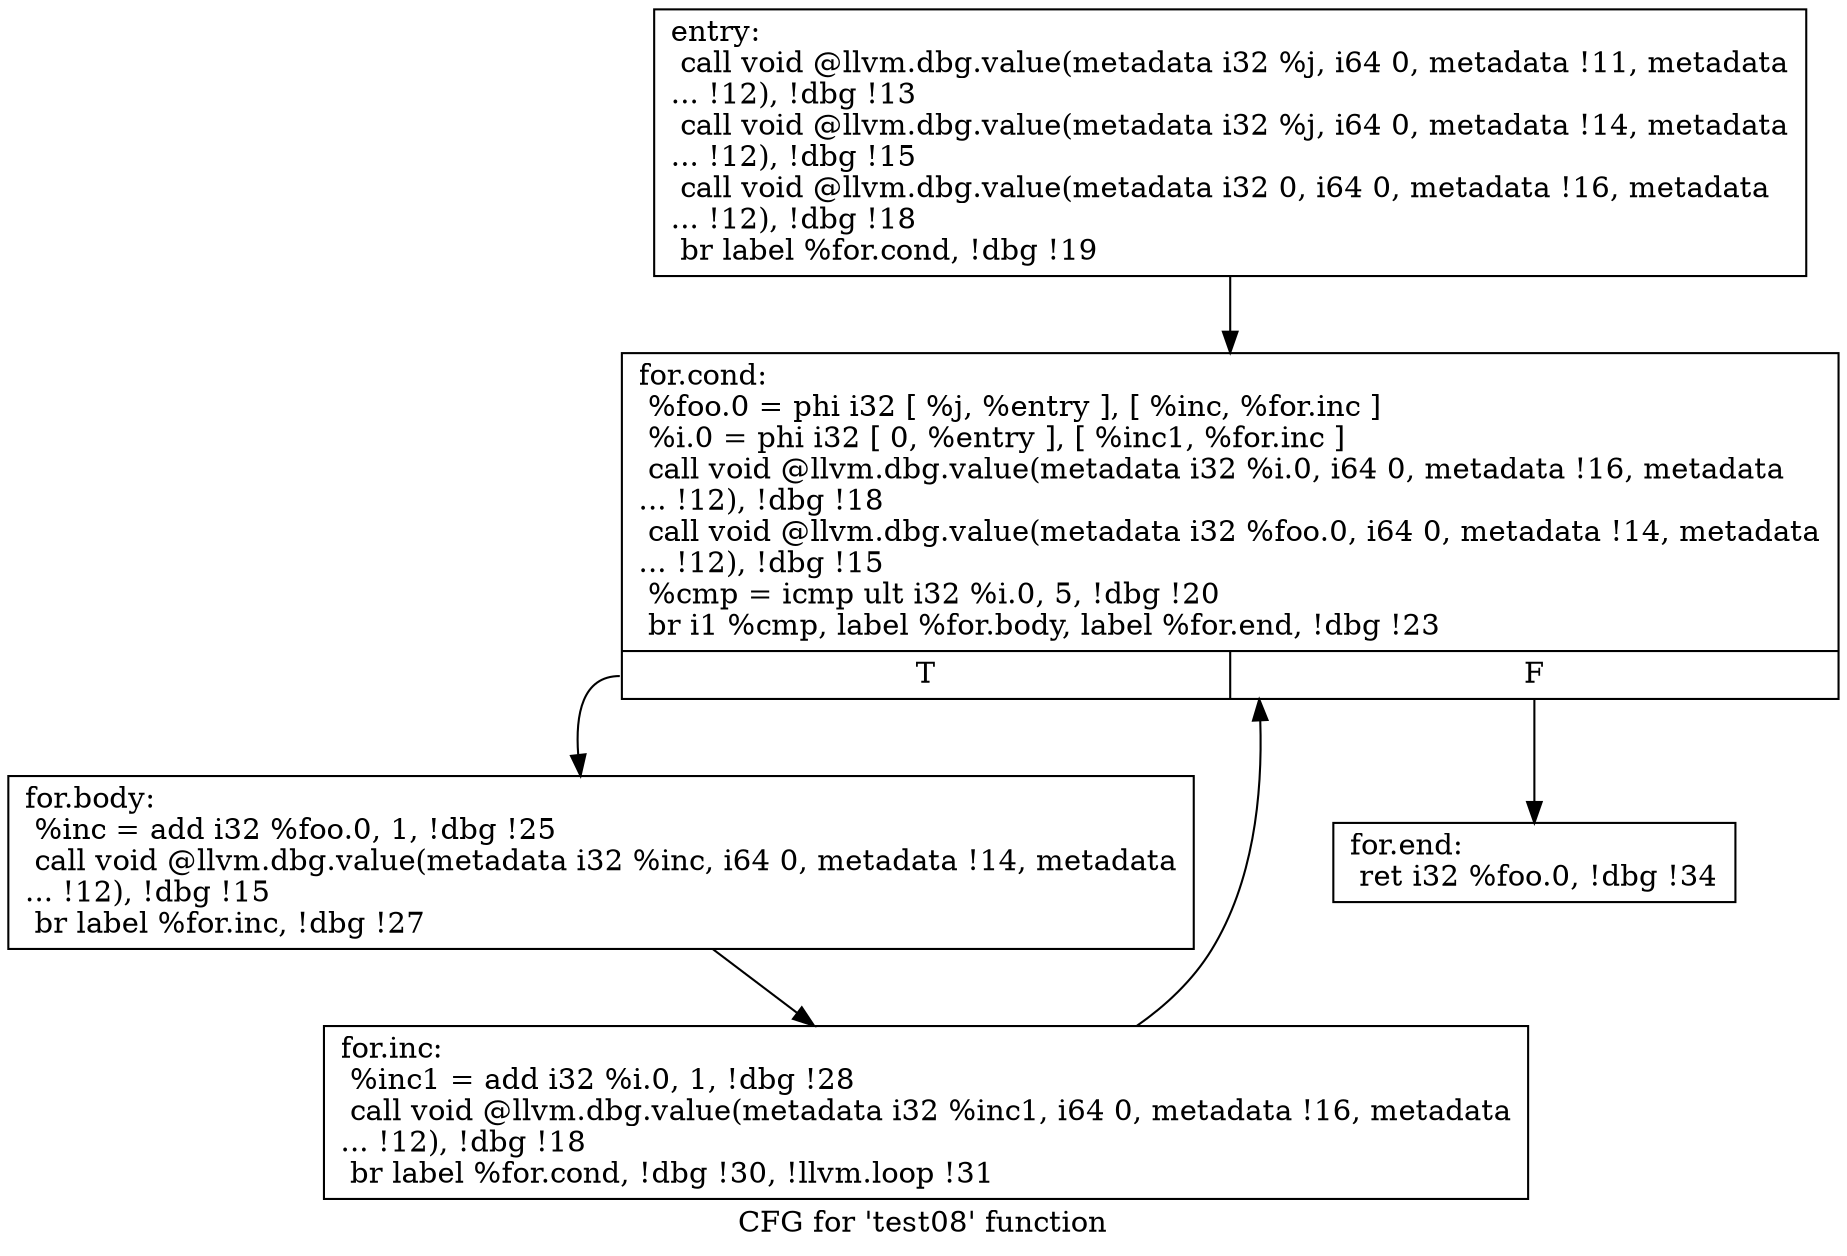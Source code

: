 digraph "CFG for 'test08' function" {
	label="CFG for 'test08' function";

	Node0x4c60b30 [shape=record,label="{entry:\l  call void @llvm.dbg.value(metadata i32 %j, i64 0, metadata !11, metadata\l... !12), !dbg !13\l  call void @llvm.dbg.value(metadata i32 %j, i64 0, metadata !14, metadata\l... !12), !dbg !15\l  call void @llvm.dbg.value(metadata i32 0, i64 0, metadata !16, metadata\l... !12), !dbg !18\l  br label %for.cond, !dbg !19\l}"];
	Node0x4c60b30 -> Node0x4c63c80;
	Node0x4c63c80 [shape=record,label="{for.cond:                                         \l  %foo.0 = phi i32 [ %j, %entry ], [ %inc, %for.inc ]\l  %i.0 = phi i32 [ 0, %entry ], [ %inc1, %for.inc ]\l  call void @llvm.dbg.value(metadata i32 %i.0, i64 0, metadata !16, metadata\l... !12), !dbg !18\l  call void @llvm.dbg.value(metadata i32 %foo.0, i64 0, metadata !14, metadata\l... !12), !dbg !15\l  %cmp = icmp ult i32 %i.0, 5, !dbg !20\l  br i1 %cmp, label %for.body, label %for.end, !dbg !23\l|{<s0>T|<s1>F}}"];
	Node0x4c63c80:s0 -> Node0x4c641e0;
	Node0x4c63c80:s1 -> Node0x4c64290;
	Node0x4c641e0 [shape=record,label="{for.body:                                         \l  %inc = add i32 %foo.0, 1, !dbg !25\l  call void @llvm.dbg.value(metadata i32 %inc, i64 0, metadata !14, metadata\l... !12), !dbg !15\l  br label %for.inc, !dbg !27\l}"];
	Node0x4c641e0 -> Node0x4c64d90;
	Node0x4c64d90 [shape=record,label="{for.inc:                                          \l  %inc1 = add i32 %i.0, 1, !dbg !28\l  call void @llvm.dbg.value(metadata i32 %inc1, i64 0, metadata !16, metadata\l... !12), !dbg !18\l  br label %for.cond, !dbg !30, !llvm.loop !31\l}"];
	Node0x4c64d90 -> Node0x4c63c80;
	Node0x4c64290 [shape=record,label="{for.end:                                          \l  ret i32 %foo.0, !dbg !34\l}"];
}
